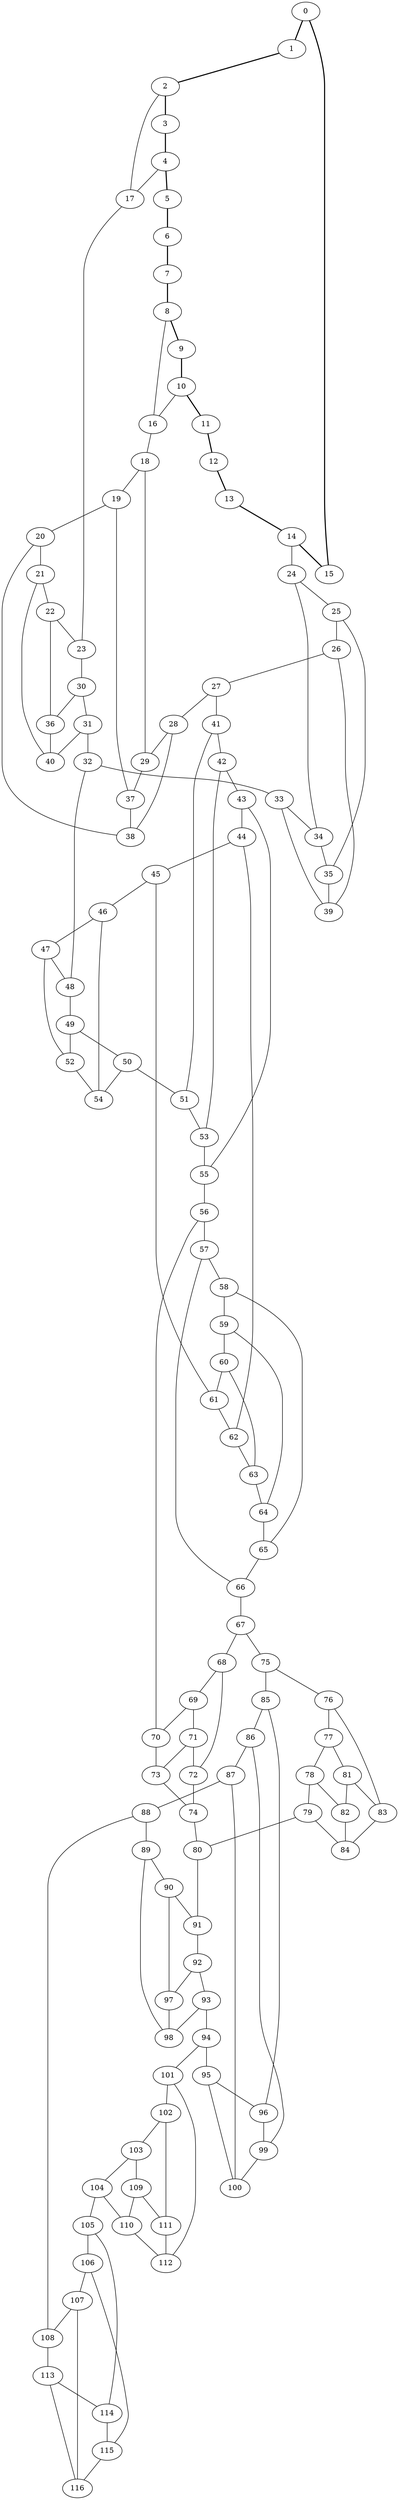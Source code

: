 //Inside of this graph isn't 3-connected
graph G {
0 [ pos = " 26.00,0.00!" ];
0 -- 1[style=bold];
0 -- 15[style=bold];
1 [ pos = " 24.02,9.95!" ];
1 -- 2[style=bold];
2 [ pos = " 18.38,18.38!" ];
2 -- 3[style=bold];
2 -- 17;
3 [ pos = " 9.95,24.02!" ];
3 -- 4[style=bold];
4 [ pos = " 0.00,26.00!" ];
4 -- 5[style=bold];
4 -- 17;
5 [ pos = " -9.95,24.02!" ];
5 -- 6[style=bold];
6 [ pos = " -18.38,18.38!" ];
6 -- 7[style=bold];
7 [ pos = " -24.02,9.95!" ];
7 -- 8[style=bold];
8 [ pos = " -26.00,0.00!" ];
8 -- 9[style=bold];
8 -- 16;
9 [ pos = " -24.02,-9.95!" ];
9 -- 10[style=bold];
10 [ pos = " -18.38,-18.38!" ];
10 -- 11[style=bold];
10 -- 16;
11 [ pos = " -9.95,-24.02!" ];
11 -- 12[style=bold];
12 [ pos = " 0.00,-26.00!" ];
12 -- 13[style=bold];
13 [ pos = " 9.95,-24.02!" ];
13 -- 14[style=bold];
14 [ pos = " 18.38,-18.38!" ];
14 -- 15[style=bold];
14 -- 24;
15 [ pos = " 24.02,-9.95!" ];
16 -- 18;
17 -- 23;
18 -- 19;
18 -- 29;
19 -- 20;
19 -- 37;
20 -- 21;
20 -- 38;
21 -- 22;
21 -- 40;
22 -- 23;
22 -- 36;
23 -- 30;
24 -- 25;
24 -- 34;
25 -- 26;
25 -- 35;
26 -- 27;
26 -- 39;
27 -- 28;
27 -- 41;
28 -- 29;
28 -- 38;
29 -- 37;
30 -- 31;
30 -- 36;
31 -- 32;
31 -- 40;
32 -- 33;
32 -- 48;
33 -- 34;
33 -- 39;
34 -- 35;
35 -- 39;
36 -- 40;
37 -- 38;
41 -- 42;
41 -- 51;
42 -- 43;
42 -- 53;
43 -- 44;
43 -- 55;
44 -- 45;
44 -- 62;
45 -- 46;
45 -- 61;
46 -- 47;
46 -- 54;
47 -- 48;
47 -- 52;
48 -- 49;
49 -- 50;
49 -- 52;
50 -- 51;
50 -- 54;
51 -- 53;
52 -- 54;
53 -- 55;
55 -- 56;
56 -- 57;
56 -- 70;
57 -- 58;
57 -- 66;
58 -- 59;
58 -- 65;
59 -- 60;
59 -- 64;
60 -- 61;
60 -- 63;
61 -- 62;
62 -- 63;
63 -- 64;
64 -- 65;
65 -- 66;
66 -- 67;
67 -- 68;
67 -- 75;
68 -- 69;
68 -- 72;
69 -- 70;
69 -- 71;
70 -- 73;
71 -- 72;
71 -- 73;
72 -- 74;
73 -- 74;
74 -- 80;
75 -- 76;
75 -- 85;
76 -- 77;
76 -- 83;
77 -- 78;
77 -- 81;
78 -- 79;
78 -- 82;
79 -- 80;
79 -- 84;
80 -- 91;
81 -- 82;
81 -- 83;
82 -- 84;
83 -- 84;
85 -- 86;
85 -- 96;
86 -- 87;
86 -- 99;
87 -- 88;
87 -- 100;
88 -- 89;
88 -- 108;
89 -- 90;
89 -- 98;
90 -- 91;
90 -- 97;
91 -- 92;
92 -- 93;
92 -- 97;
93 -- 94;
93 -- 98;
94 -- 95;
94 -- 101;
95 -- 96;
95 -- 100;
96 -- 99;
97 -- 98;
99 -- 100;
101 -- 102;
101 -- 112;
102 -- 103;
102 -- 111;
103 -- 104;
103 -- 109;
104 -- 105;
104 -- 110;
105 -- 106;
105 -- 114;
106 -- 107;
106 -- 115;
107 -- 108;
107 -- 116;
108 -- 113;
109 -- 110;
109 -- 111;
110 -- 112;
111 -- 112;
113 -- 114;
113 -- 116;
114 -- 115;
115 -- 116;
}
